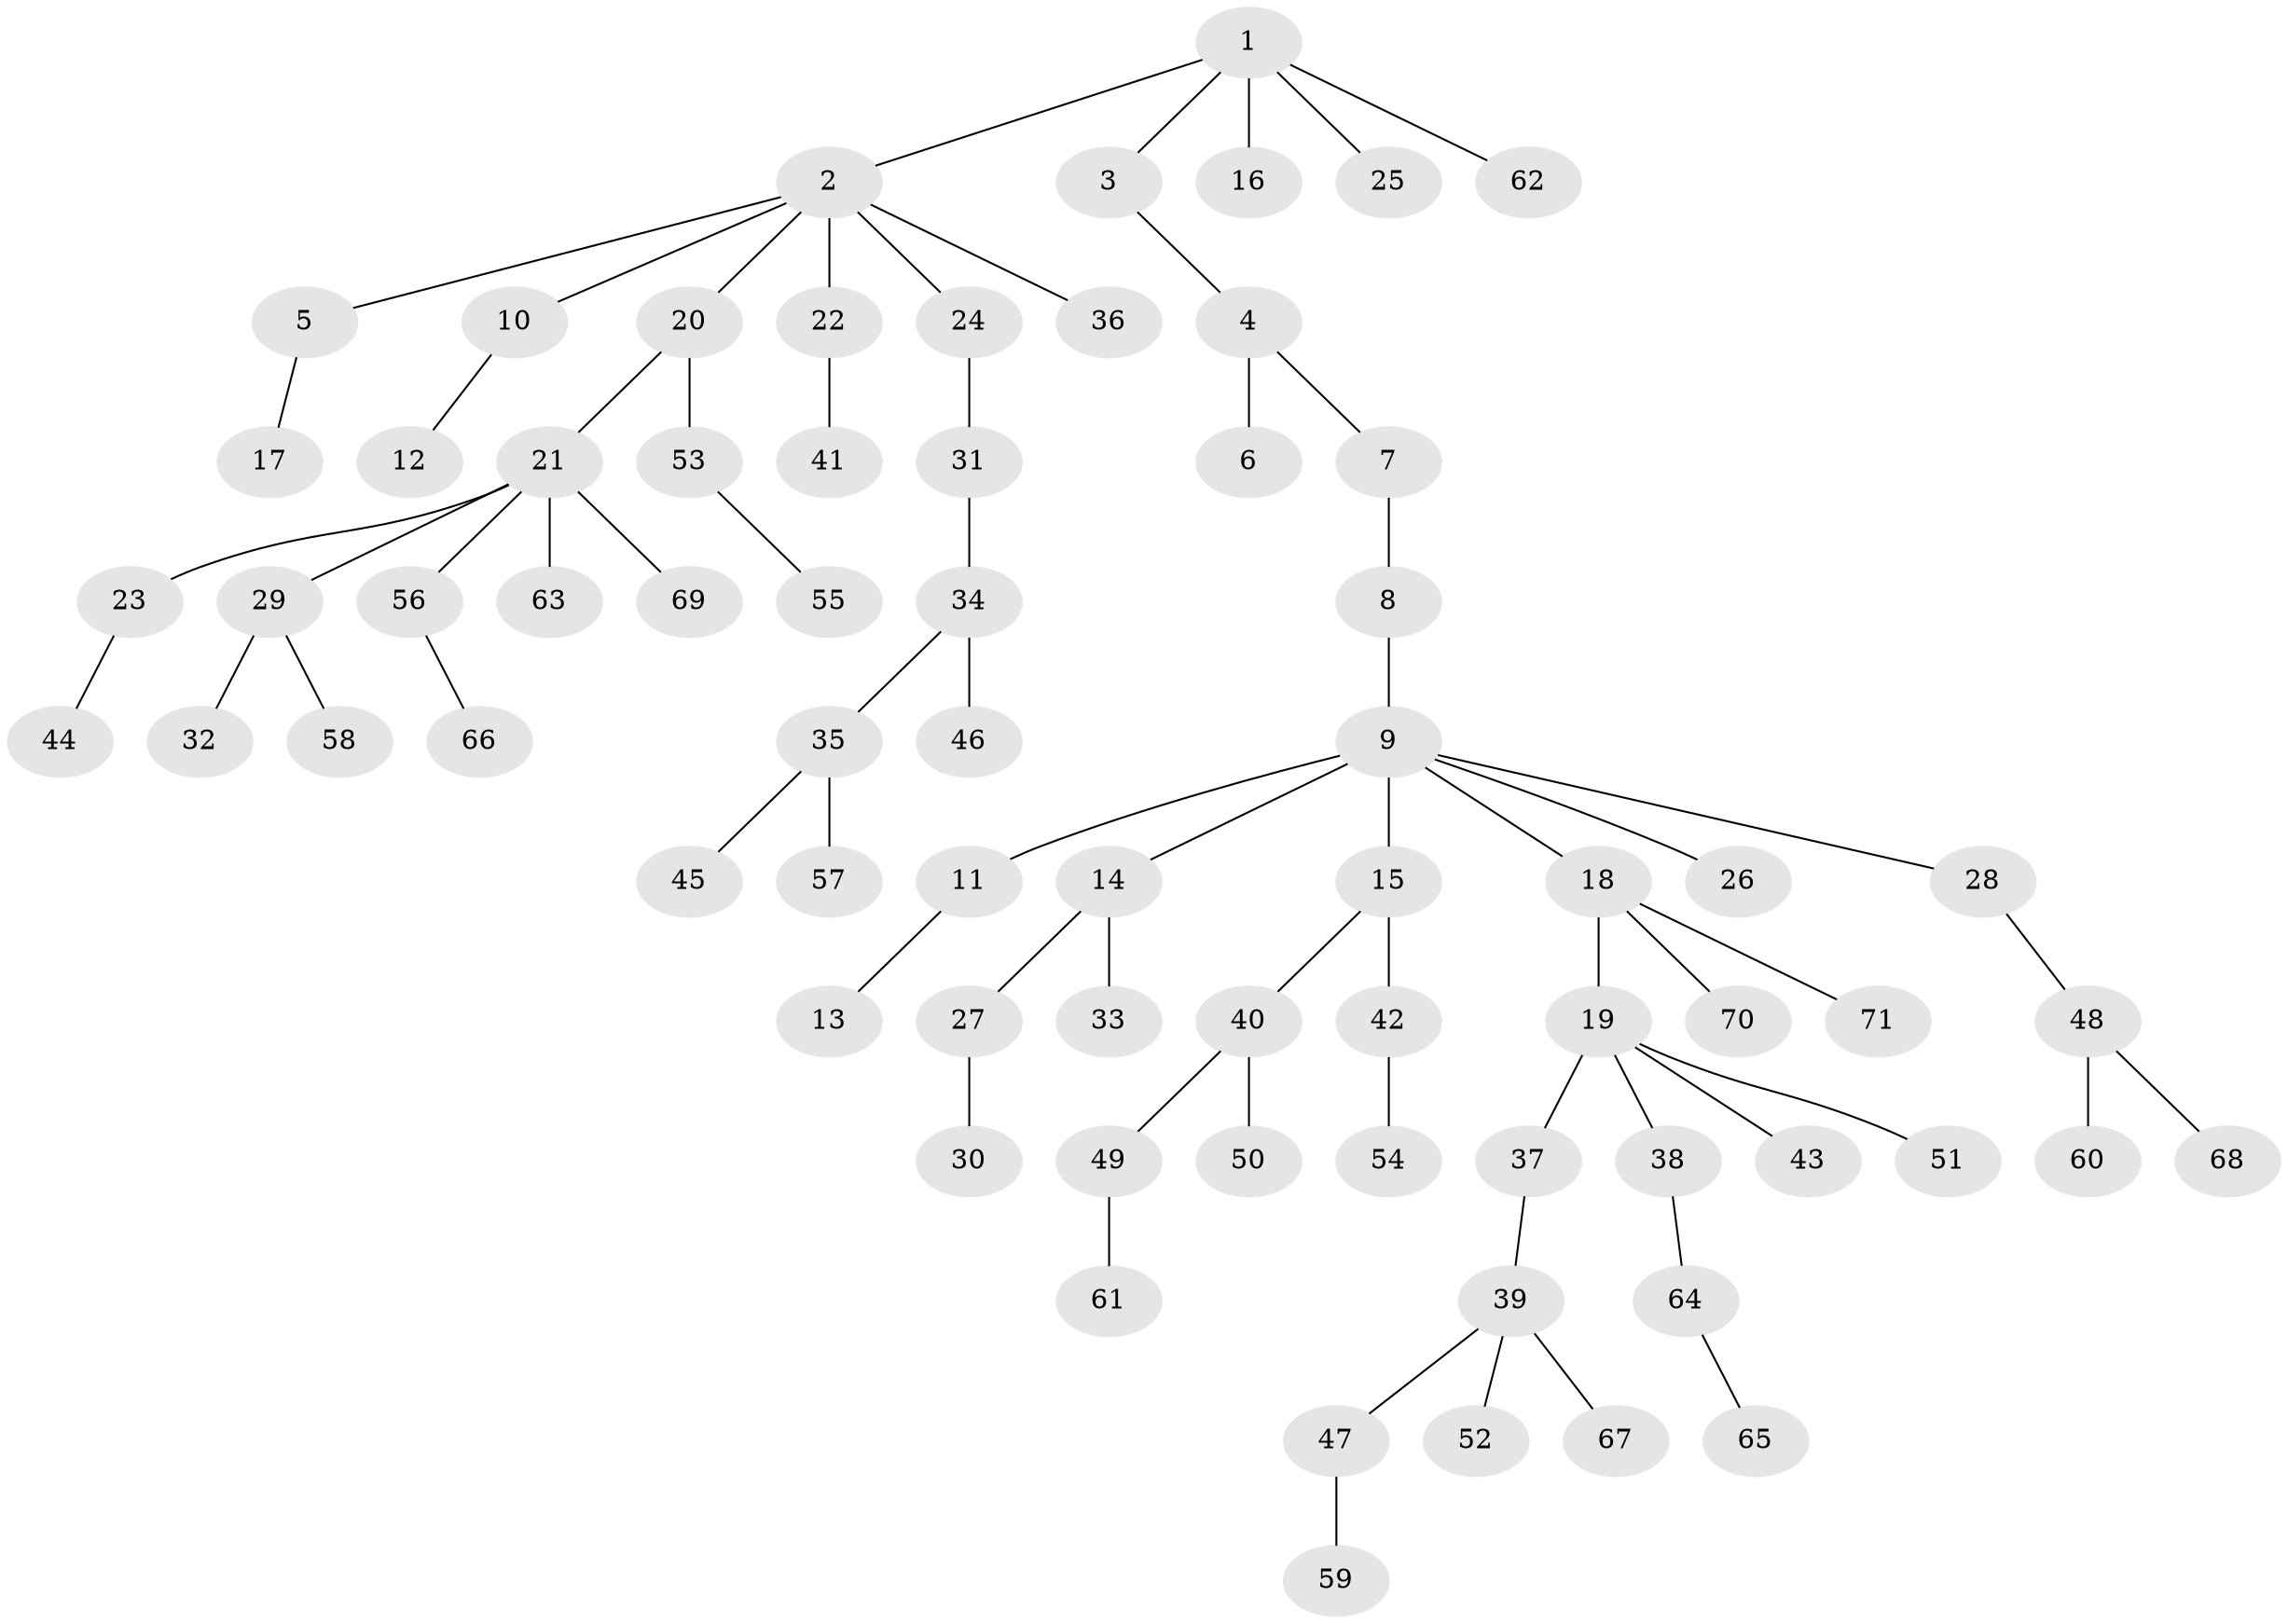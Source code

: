 // coarse degree distribution, {4: 0.10638297872340426, 7: 0.02127659574468085, 3: 0.10638297872340426, 1: 0.6382978723404256, 2: 0.0851063829787234, 6: 0.0425531914893617}
// Generated by graph-tools (version 1.1) at 2025/52/02/27/25 19:52:13]
// undirected, 71 vertices, 70 edges
graph export_dot {
graph [start="1"]
  node [color=gray90,style=filled];
  1;
  2;
  3;
  4;
  5;
  6;
  7;
  8;
  9;
  10;
  11;
  12;
  13;
  14;
  15;
  16;
  17;
  18;
  19;
  20;
  21;
  22;
  23;
  24;
  25;
  26;
  27;
  28;
  29;
  30;
  31;
  32;
  33;
  34;
  35;
  36;
  37;
  38;
  39;
  40;
  41;
  42;
  43;
  44;
  45;
  46;
  47;
  48;
  49;
  50;
  51;
  52;
  53;
  54;
  55;
  56;
  57;
  58;
  59;
  60;
  61;
  62;
  63;
  64;
  65;
  66;
  67;
  68;
  69;
  70;
  71;
  1 -- 2;
  1 -- 3;
  1 -- 16;
  1 -- 25;
  1 -- 62;
  2 -- 5;
  2 -- 10;
  2 -- 20;
  2 -- 22;
  2 -- 24;
  2 -- 36;
  3 -- 4;
  4 -- 6;
  4 -- 7;
  5 -- 17;
  7 -- 8;
  8 -- 9;
  9 -- 11;
  9 -- 14;
  9 -- 15;
  9 -- 18;
  9 -- 26;
  9 -- 28;
  10 -- 12;
  11 -- 13;
  14 -- 27;
  14 -- 33;
  15 -- 40;
  15 -- 42;
  18 -- 19;
  18 -- 70;
  18 -- 71;
  19 -- 37;
  19 -- 38;
  19 -- 43;
  19 -- 51;
  20 -- 21;
  20 -- 53;
  21 -- 23;
  21 -- 29;
  21 -- 56;
  21 -- 63;
  21 -- 69;
  22 -- 41;
  23 -- 44;
  24 -- 31;
  27 -- 30;
  28 -- 48;
  29 -- 32;
  29 -- 58;
  31 -- 34;
  34 -- 35;
  34 -- 46;
  35 -- 45;
  35 -- 57;
  37 -- 39;
  38 -- 64;
  39 -- 47;
  39 -- 52;
  39 -- 67;
  40 -- 49;
  40 -- 50;
  42 -- 54;
  47 -- 59;
  48 -- 60;
  48 -- 68;
  49 -- 61;
  53 -- 55;
  56 -- 66;
  64 -- 65;
}

